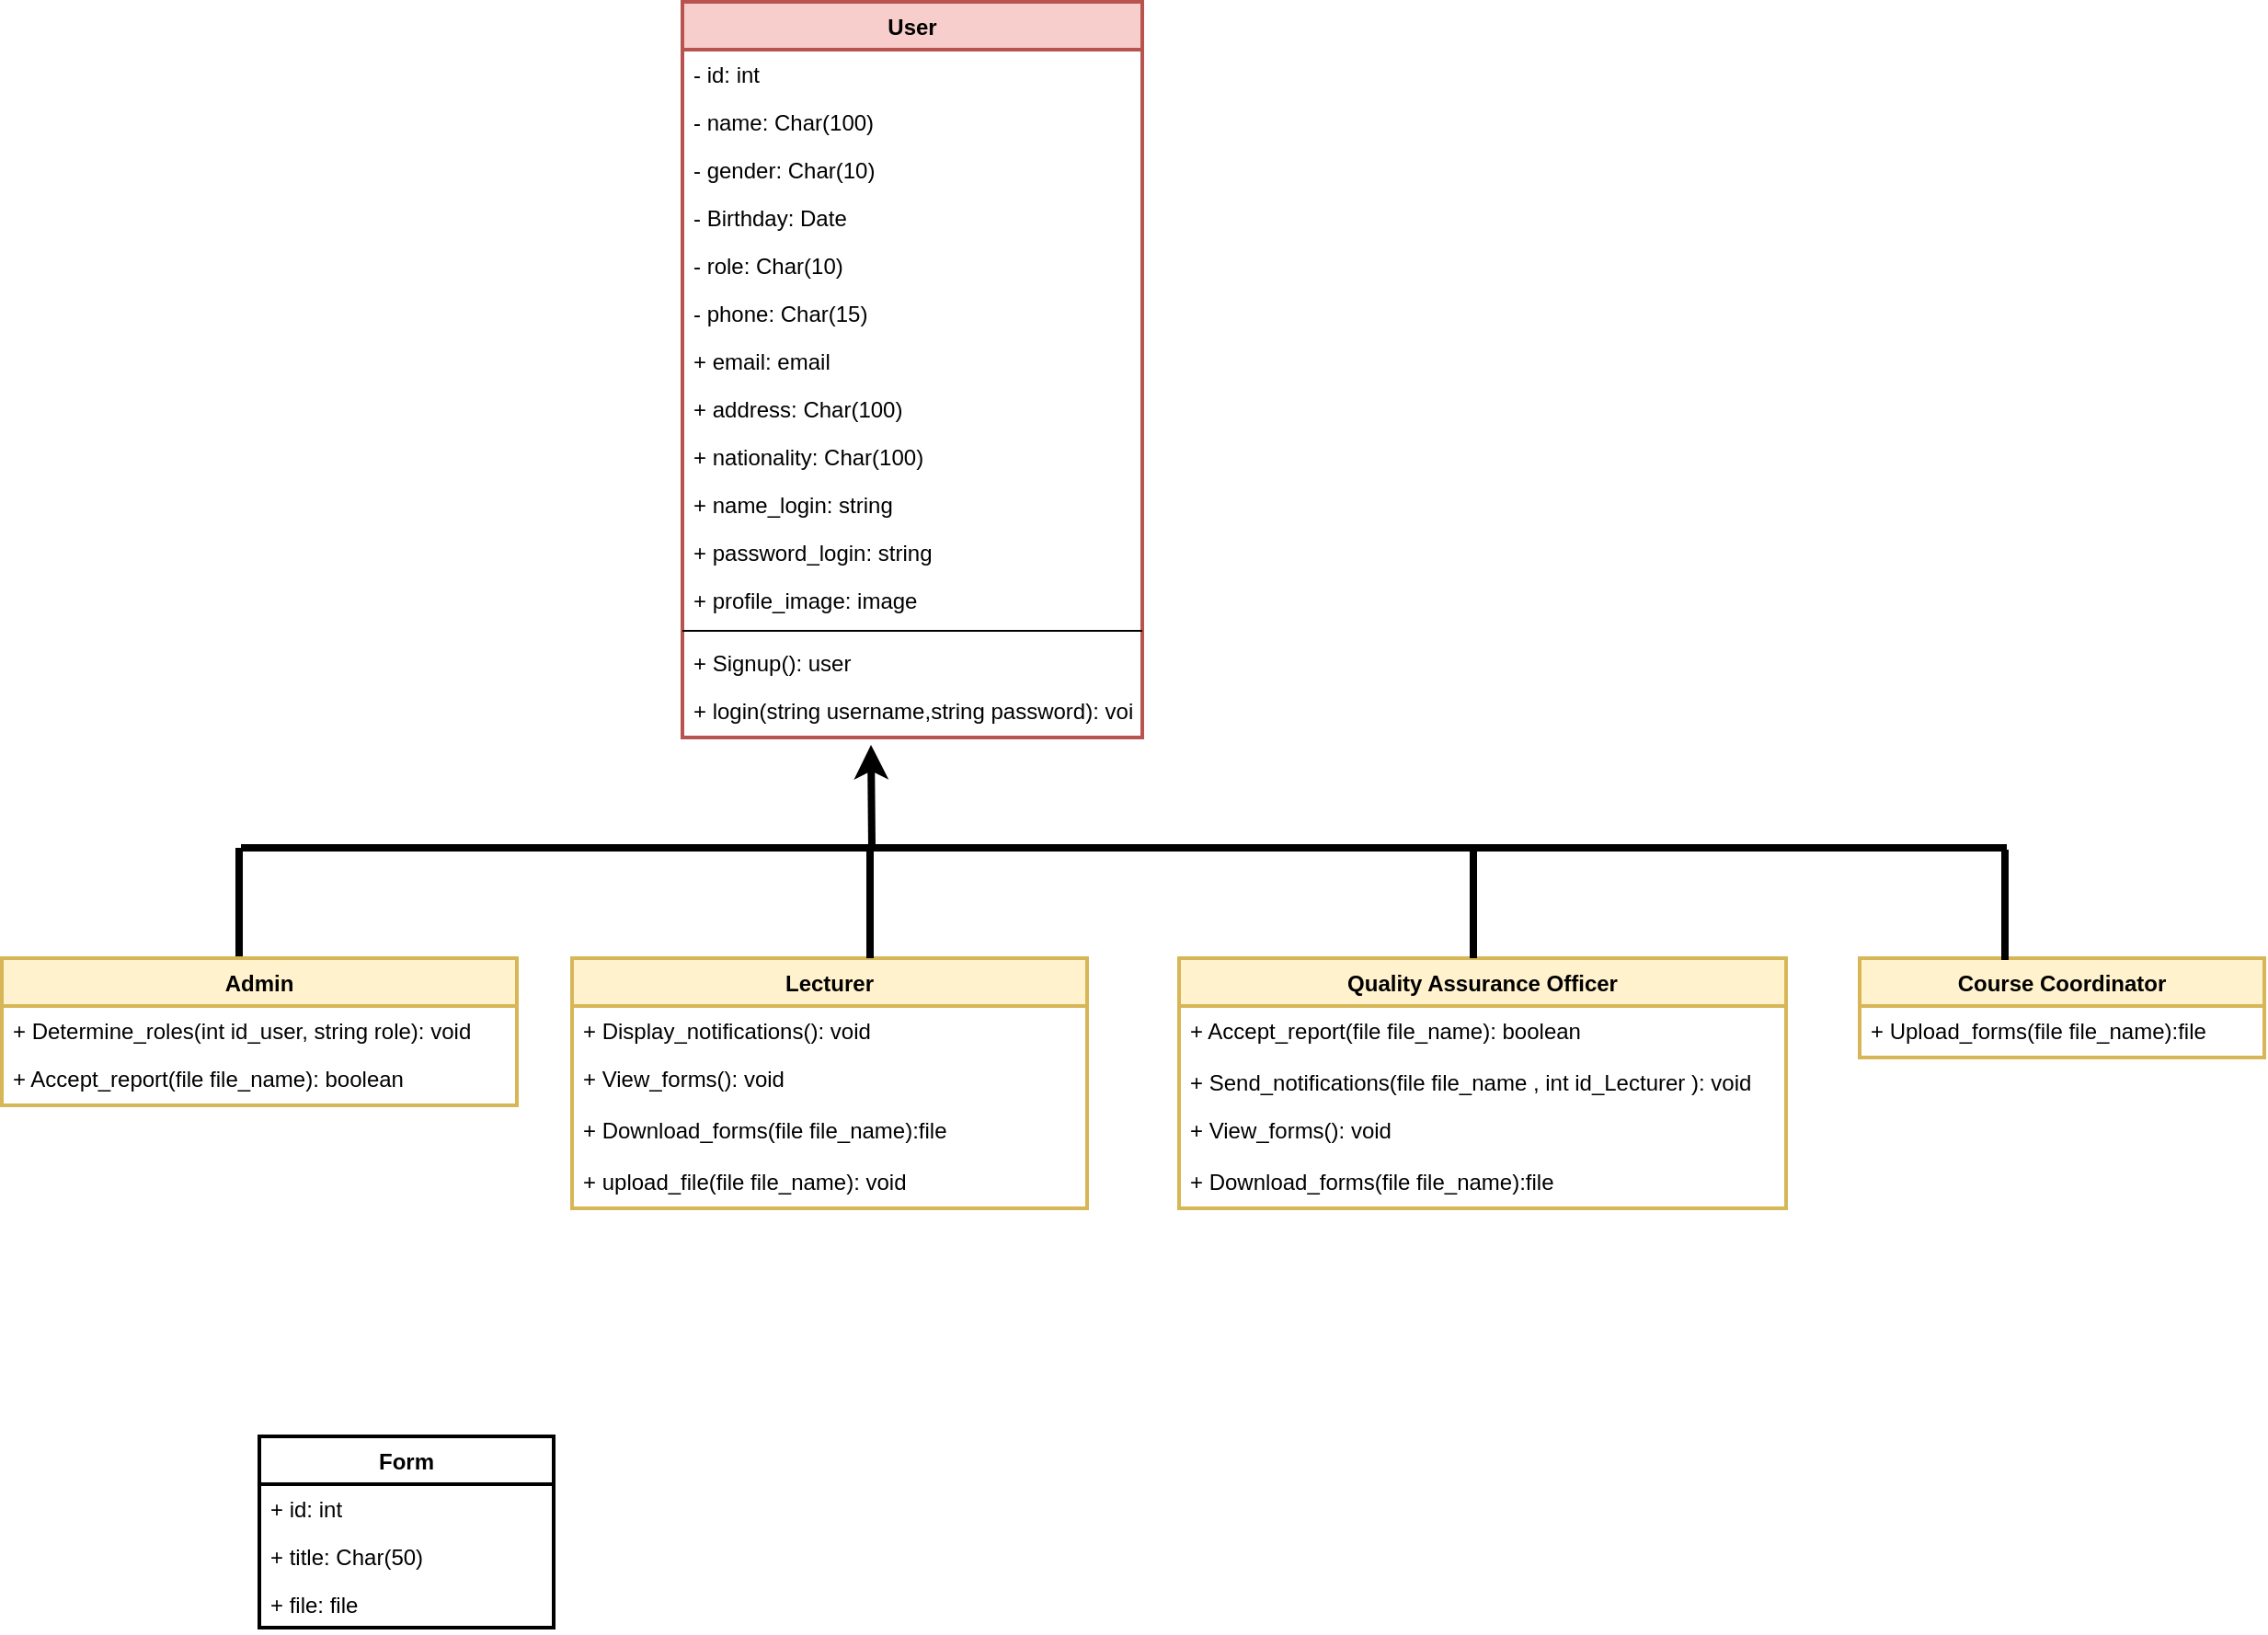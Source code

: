 <mxfile version="20.2.4" type="github">
  <diagram id="ohNdlw7bwoGkjWh1BXIm" name="Page-1">
    <mxGraphModel dx="1877" dy="507" grid="1" gridSize="10" guides="1" tooltips="1" connect="1" arrows="1" fold="1" page="1" pageScale="1" pageWidth="850" pageHeight="1100" math="0" shadow="0">
      <root>
        <mxCell id="0" />
        <mxCell id="1" parent="0" />
        <mxCell id="70P-MDVzB9mslOVrGpy1-1" value="User" style="swimlane;fontStyle=1;align=center;verticalAlign=top;childLayout=stackLayout;horizontal=1;startSize=26;horizontalStack=0;resizeParent=1;resizeParentMax=0;resizeLast=0;collapsible=1;marginBottom=0;strokeWidth=2;fillColor=#f8cecc;strokeColor=#b85450;" vertex="1" parent="1">
          <mxGeometry x="360" y="50" width="250" height="400" as="geometry">
            <mxRectangle x="110" y="80" width="80" height="26" as="alternateBounds" />
          </mxGeometry>
        </mxCell>
        <mxCell id="70P-MDVzB9mslOVrGpy1-2" value="- id: int" style="text;strokeColor=none;fillColor=none;align=left;verticalAlign=top;spacingLeft=4;spacingRight=4;overflow=hidden;rotatable=0;points=[[0,0.5],[1,0.5]];portConstraint=eastwest;" vertex="1" parent="70P-MDVzB9mslOVrGpy1-1">
          <mxGeometry y="26" width="250" height="26" as="geometry" />
        </mxCell>
        <mxCell id="70P-MDVzB9mslOVrGpy1-3" value="- name: Char(100)" style="text;strokeColor=none;fillColor=none;align=left;verticalAlign=top;spacingLeft=4;spacingRight=4;overflow=hidden;rotatable=0;points=[[0,0.5],[1,0.5]];portConstraint=eastwest;" vertex="1" parent="70P-MDVzB9mslOVrGpy1-1">
          <mxGeometry y="52" width="250" height="26" as="geometry" />
        </mxCell>
        <mxCell id="70P-MDVzB9mslOVrGpy1-4" value="- gender: Char(10)" style="text;strokeColor=none;fillColor=none;align=left;verticalAlign=top;spacingLeft=4;spacingRight=4;overflow=hidden;rotatable=0;points=[[0,0.5],[1,0.5]];portConstraint=eastwest;" vertex="1" parent="70P-MDVzB9mslOVrGpy1-1">
          <mxGeometry y="78" width="250" height="26" as="geometry" />
        </mxCell>
        <mxCell id="70P-MDVzB9mslOVrGpy1-5" value="- Birthday: Date" style="text;strokeColor=none;fillColor=none;align=left;verticalAlign=top;spacingLeft=4;spacingRight=4;overflow=hidden;rotatable=0;points=[[0,0.5],[1,0.5]];portConstraint=eastwest;" vertex="1" parent="70P-MDVzB9mslOVrGpy1-1">
          <mxGeometry y="104" width="250" height="26" as="geometry" />
        </mxCell>
        <mxCell id="70P-MDVzB9mslOVrGpy1-6" value="- role: Char(10)" style="text;strokeColor=none;fillColor=none;align=left;verticalAlign=top;spacingLeft=4;spacingRight=4;overflow=hidden;rotatable=0;points=[[0,0.5],[1,0.5]];portConstraint=eastwest;" vertex="1" parent="70P-MDVzB9mslOVrGpy1-1">
          <mxGeometry y="130" width="250" height="26" as="geometry" />
        </mxCell>
        <mxCell id="70P-MDVzB9mslOVrGpy1-7" value="- phone: Char(15)" style="text;strokeColor=none;fillColor=none;align=left;verticalAlign=top;spacingLeft=4;spacingRight=4;overflow=hidden;rotatable=0;points=[[0,0.5],[1,0.5]];portConstraint=eastwest;" vertex="1" parent="70P-MDVzB9mslOVrGpy1-1">
          <mxGeometry y="156" width="250" height="26" as="geometry" />
        </mxCell>
        <mxCell id="70P-MDVzB9mslOVrGpy1-8" value="+ email: email" style="text;strokeColor=none;fillColor=none;align=left;verticalAlign=top;spacingLeft=4;spacingRight=4;overflow=hidden;rotatable=0;points=[[0,0.5],[1,0.5]];portConstraint=eastwest;" vertex="1" parent="70P-MDVzB9mslOVrGpy1-1">
          <mxGeometry y="182" width="250" height="26" as="geometry" />
        </mxCell>
        <mxCell id="70P-MDVzB9mslOVrGpy1-9" value="+ address: Char(100)" style="text;strokeColor=none;fillColor=none;align=left;verticalAlign=top;spacingLeft=4;spacingRight=4;overflow=hidden;rotatable=0;points=[[0,0.5],[1,0.5]];portConstraint=eastwest;" vertex="1" parent="70P-MDVzB9mslOVrGpy1-1">
          <mxGeometry y="208" width="250" height="26" as="geometry" />
        </mxCell>
        <mxCell id="70P-MDVzB9mslOVrGpy1-10" value="+ nationality: Char(100)" style="text;strokeColor=none;fillColor=none;align=left;verticalAlign=top;spacingLeft=4;spacingRight=4;overflow=hidden;rotatable=0;points=[[0,0.5],[1,0.5]];portConstraint=eastwest;fontStyle=0" vertex="1" parent="70P-MDVzB9mslOVrGpy1-1">
          <mxGeometry y="234" width="250" height="26" as="geometry" />
        </mxCell>
        <mxCell id="70P-MDVzB9mslOVrGpy1-11" value="+ name_login: string" style="text;strokeColor=none;fillColor=none;align=left;verticalAlign=top;spacingLeft=4;spacingRight=4;overflow=hidden;rotatable=0;points=[[0,0.5],[1,0.5]];portConstraint=eastwest;" vertex="1" parent="70P-MDVzB9mslOVrGpy1-1">
          <mxGeometry y="260" width="250" height="26" as="geometry" />
        </mxCell>
        <mxCell id="70P-MDVzB9mslOVrGpy1-12" value="+ password_login: string" style="text;strokeColor=none;fillColor=none;align=left;verticalAlign=top;spacingLeft=4;spacingRight=4;overflow=hidden;rotatable=0;points=[[0,0.5],[1,0.5]];portConstraint=eastwest;" vertex="1" parent="70P-MDVzB9mslOVrGpy1-1">
          <mxGeometry y="286" width="250" height="26" as="geometry" />
        </mxCell>
        <mxCell id="70P-MDVzB9mslOVrGpy1-13" value="+ profile_image: image" style="text;strokeColor=none;fillColor=none;align=left;verticalAlign=top;spacingLeft=4;spacingRight=4;overflow=hidden;rotatable=0;points=[[0,0.5],[1,0.5]];portConstraint=eastwest;" vertex="1" parent="70P-MDVzB9mslOVrGpy1-1">
          <mxGeometry y="312" width="250" height="26" as="geometry" />
        </mxCell>
        <mxCell id="70P-MDVzB9mslOVrGpy1-14" value="" style="line;strokeWidth=1;fillColor=none;align=left;verticalAlign=middle;spacingTop=-1;spacingLeft=3;spacingRight=3;rotatable=0;labelPosition=right;points=[];portConstraint=eastwest;" vertex="1" parent="70P-MDVzB9mslOVrGpy1-1">
          <mxGeometry y="338" width="250" height="8" as="geometry" />
        </mxCell>
        <mxCell id="70P-MDVzB9mslOVrGpy1-15" value="+ Signup(): user" style="text;strokeColor=none;fillColor=none;align=left;verticalAlign=top;spacingLeft=4;spacingRight=4;overflow=hidden;rotatable=0;points=[[0,0.5],[1,0.5]];portConstraint=eastwest;" vertex="1" parent="70P-MDVzB9mslOVrGpy1-1">
          <mxGeometry y="346" width="250" height="26" as="geometry" />
        </mxCell>
        <mxCell id="70P-MDVzB9mslOVrGpy1-16" value="+ login(string username,string password): void&#xa;" style="text;strokeColor=none;fillColor=none;align=left;verticalAlign=top;spacingLeft=4;spacingRight=4;overflow=hidden;rotatable=0;points=[[0,0.5],[1,0.5]];portConstraint=eastwest;" vertex="1" parent="70P-MDVzB9mslOVrGpy1-1">
          <mxGeometry y="372" width="250" height="28" as="geometry" />
        </mxCell>
        <mxCell id="70P-MDVzB9mslOVrGpy1-17" value="" style="endArrow=classic;html=1;rounded=0;strokeWidth=4;" edge="1" parent="1">
          <mxGeometry width="50" height="50" relative="1" as="geometry">
            <mxPoint x="463" y="510" as="sourcePoint" />
            <mxPoint x="462.5" y="454" as="targetPoint" />
          </mxGeometry>
        </mxCell>
        <mxCell id="70P-MDVzB9mslOVrGpy1-18" value="" style="endArrow=none;html=1;rounded=0;strokeWidth=4;" edge="1" parent="1">
          <mxGeometry width="50" height="50" relative="1" as="geometry">
            <mxPoint x="120" y="510" as="sourcePoint" />
            <mxPoint x="1080" y="510" as="targetPoint" />
            <Array as="points" />
          </mxGeometry>
        </mxCell>
        <mxCell id="70P-MDVzB9mslOVrGpy1-19" value="" style="endArrow=none;html=1;rounded=0;strokeWidth=4;" edge="1" parent="1">
          <mxGeometry width="50" height="50" relative="1" as="geometry">
            <mxPoint x="119" y="570" as="sourcePoint" />
            <mxPoint x="119" y="510" as="targetPoint" />
          </mxGeometry>
        </mxCell>
        <mxCell id="70P-MDVzB9mslOVrGpy1-20" value="Admin" style="swimlane;fontStyle=1;align=center;verticalAlign=top;childLayout=stackLayout;horizontal=1;startSize=26;horizontalStack=0;resizeParent=1;resizeParentMax=0;resizeLast=0;collapsible=1;marginBottom=0;strokeWidth=2;fillColor=#fff2cc;strokeColor=#d6b656;" vertex="1" parent="1">
          <mxGeometry x="-10" y="570" width="280" height="80" as="geometry">
            <mxRectangle x="110" y="80" width="80" height="26" as="alternateBounds" />
          </mxGeometry>
        </mxCell>
        <mxCell id="70P-MDVzB9mslOVrGpy1-21" value="+ Determine_roles(int id_user, string role): void" style="text;strokeColor=none;fillColor=none;align=left;verticalAlign=top;spacingLeft=4;spacingRight=4;overflow=hidden;rotatable=0;points=[[0,0.5],[1,0.5]];portConstraint=eastwest;" vertex="1" parent="70P-MDVzB9mslOVrGpy1-20">
          <mxGeometry y="26" width="280" height="26" as="geometry" />
        </mxCell>
        <mxCell id="70P-MDVzB9mslOVrGpy1-22" value="+ Accept_report(file file_name): boolean&#xa;" style="text;strokeColor=none;fillColor=none;align=left;verticalAlign=top;spacingLeft=4;spacingRight=4;overflow=hidden;rotatable=0;points=[[0,0.5],[1,0.5]];portConstraint=eastwest;" vertex="1" parent="70P-MDVzB9mslOVrGpy1-20">
          <mxGeometry y="52" width="280" height="28" as="geometry" />
        </mxCell>
        <mxCell id="70P-MDVzB9mslOVrGpy1-30" value="Form" style="swimlane;fontStyle=1;align=center;verticalAlign=top;childLayout=stackLayout;horizontal=1;startSize=26;horizontalStack=0;resizeParent=1;resizeParentMax=0;resizeLast=0;collapsible=1;marginBottom=0;strokeWidth=2;" vertex="1" parent="1">
          <mxGeometry x="130" y="830" width="160" height="104" as="geometry">
            <mxRectangle x="160" y="1040" width="80" height="26" as="alternateBounds" />
          </mxGeometry>
        </mxCell>
        <mxCell id="70P-MDVzB9mslOVrGpy1-31" value="+ id: int" style="text;strokeColor=none;fillColor=none;align=left;verticalAlign=top;spacingLeft=4;spacingRight=4;overflow=hidden;rotatable=0;points=[[0,0.5],[1,0.5]];portConstraint=eastwest;" vertex="1" parent="70P-MDVzB9mslOVrGpy1-30">
          <mxGeometry y="26" width="160" height="26" as="geometry" />
        </mxCell>
        <mxCell id="70P-MDVzB9mslOVrGpy1-32" value="+ title: Char(50)" style="text;strokeColor=none;fillColor=none;align=left;verticalAlign=top;spacingLeft=4;spacingRight=4;overflow=hidden;rotatable=0;points=[[0,0.5],[1,0.5]];portConstraint=eastwest;" vertex="1" parent="70P-MDVzB9mslOVrGpy1-30">
          <mxGeometry y="52" width="160" height="26" as="geometry" />
        </mxCell>
        <mxCell id="70P-MDVzB9mslOVrGpy1-33" value="+ file: file" style="text;strokeColor=none;fillColor=none;align=left;verticalAlign=top;spacingLeft=4;spacingRight=4;overflow=hidden;rotatable=0;points=[[0,0.5],[1,0.5]];portConstraint=eastwest;" vertex="1" parent="70P-MDVzB9mslOVrGpy1-30">
          <mxGeometry y="78" width="160" height="26" as="geometry" />
        </mxCell>
        <mxCell id="70P-MDVzB9mslOVrGpy1-39" value="Lecturer" style="swimlane;fontStyle=1;align=center;verticalAlign=top;childLayout=stackLayout;horizontal=1;startSize=26;horizontalStack=0;resizeParent=1;resizeParentMax=0;resizeLast=0;collapsible=1;marginBottom=0;strokeWidth=2;fillColor=#fff2cc;strokeColor=#d6b656;" vertex="1" parent="1">
          <mxGeometry x="300" y="570" width="280" height="136" as="geometry">
            <mxRectangle x="110" y="80" width="80" height="26" as="alternateBounds" />
          </mxGeometry>
        </mxCell>
        <mxCell id="70P-MDVzB9mslOVrGpy1-40" value="+ Display_notifications(): void" style="text;strokeColor=none;fillColor=none;align=left;verticalAlign=top;spacingLeft=4;spacingRight=4;overflow=hidden;rotatable=0;points=[[0,0.5],[1,0.5]];portConstraint=eastwest;" vertex="1" parent="70P-MDVzB9mslOVrGpy1-39">
          <mxGeometry y="26" width="280" height="26" as="geometry" />
        </mxCell>
        <mxCell id="70P-MDVzB9mslOVrGpy1-43" value="+ View_forms(): void&#xa;" style="text;strokeColor=none;fillColor=none;align=left;verticalAlign=top;spacingLeft=4;spacingRight=4;overflow=hidden;rotatable=0;points=[[0,0.5],[1,0.5]];portConstraint=eastwest;" vertex="1" parent="70P-MDVzB9mslOVrGpy1-39">
          <mxGeometry y="52" width="280" height="28" as="geometry" />
        </mxCell>
        <mxCell id="70P-MDVzB9mslOVrGpy1-44" value="+ Download_forms(file file_name):file&#xa;" style="text;strokeColor=none;fillColor=none;align=left;verticalAlign=top;spacingLeft=4;spacingRight=4;overflow=hidden;rotatable=0;points=[[0,0.5],[1,0.5]];portConstraint=eastwest;" vertex="1" parent="70P-MDVzB9mslOVrGpy1-39">
          <mxGeometry y="80" width="280" height="28" as="geometry" />
        </mxCell>
        <mxCell id="70P-MDVzB9mslOVrGpy1-41" value="+ upload_file(file file_name): void&#xa;" style="text;strokeColor=none;fillColor=none;align=left;verticalAlign=top;spacingLeft=4;spacingRight=4;overflow=hidden;rotatable=0;points=[[0,0.5],[1,0.5]];portConstraint=eastwest;" vertex="1" parent="70P-MDVzB9mslOVrGpy1-39">
          <mxGeometry y="108" width="280" height="28" as="geometry" />
        </mxCell>
        <mxCell id="70P-MDVzB9mslOVrGpy1-42" value="" style="endArrow=none;html=1;rounded=0;strokeWidth=4;" edge="1" parent="1">
          <mxGeometry width="50" height="50" relative="1" as="geometry">
            <mxPoint x="462" y="570" as="sourcePoint" />
            <mxPoint x="462" y="510" as="targetPoint" />
          </mxGeometry>
        </mxCell>
        <mxCell id="70P-MDVzB9mslOVrGpy1-45" value="Quality Assurance Officer" style="swimlane;fontStyle=1;align=center;verticalAlign=top;childLayout=stackLayout;horizontal=1;startSize=26;horizontalStack=0;resizeParent=1;resizeParentMax=0;resizeLast=0;collapsible=1;marginBottom=0;strokeWidth=2;fillColor=#fff2cc;strokeColor=#d6b656;" vertex="1" parent="1">
          <mxGeometry x="630" y="570" width="330" height="136" as="geometry">
            <mxRectangle x="110" y="80" width="80" height="26" as="alternateBounds" />
          </mxGeometry>
        </mxCell>
        <mxCell id="70P-MDVzB9mslOVrGpy1-51" value="+ Accept_report(file file_name): boolean&#xa;" style="text;strokeColor=none;fillColor=none;align=left;verticalAlign=top;spacingLeft=4;spacingRight=4;overflow=hidden;rotatable=0;points=[[0,0.5],[1,0.5]];portConstraint=eastwest;" vertex="1" parent="70P-MDVzB9mslOVrGpy1-45">
          <mxGeometry y="26" width="330" height="28" as="geometry" />
        </mxCell>
        <mxCell id="70P-MDVzB9mslOVrGpy1-52" value="+ Send_notifications(file file_name , int id_Lecturer ): void" style="text;strokeColor=none;fillColor=none;align=left;verticalAlign=top;spacingLeft=4;spacingRight=4;overflow=hidden;rotatable=0;points=[[0,0.5],[1,0.5]];portConstraint=eastwest;" vertex="1" parent="70P-MDVzB9mslOVrGpy1-45">
          <mxGeometry y="54" width="330" height="26" as="geometry" />
        </mxCell>
        <mxCell id="70P-MDVzB9mslOVrGpy1-47" value="+ View_forms(): void&#xa;" style="text;strokeColor=none;fillColor=none;align=left;verticalAlign=top;spacingLeft=4;spacingRight=4;overflow=hidden;rotatable=0;points=[[0,0.5],[1,0.5]];portConstraint=eastwest;" vertex="1" parent="70P-MDVzB9mslOVrGpy1-45">
          <mxGeometry y="80" width="330" height="28" as="geometry" />
        </mxCell>
        <mxCell id="70P-MDVzB9mslOVrGpy1-48" value="+ Download_forms(file file_name):file&#xa;" style="text;strokeColor=none;fillColor=none;align=left;verticalAlign=top;spacingLeft=4;spacingRight=4;overflow=hidden;rotatable=0;points=[[0,0.5],[1,0.5]];portConstraint=eastwest;" vertex="1" parent="70P-MDVzB9mslOVrGpy1-45">
          <mxGeometry y="108" width="330" height="28" as="geometry" />
        </mxCell>
        <mxCell id="70P-MDVzB9mslOVrGpy1-50" value="" style="endArrow=none;html=1;rounded=0;strokeWidth=4;" edge="1" parent="1">
          <mxGeometry width="50" height="50" relative="1" as="geometry">
            <mxPoint x="790" y="570" as="sourcePoint" />
            <mxPoint x="790" y="510" as="targetPoint" />
          </mxGeometry>
        </mxCell>
        <mxCell id="70P-MDVzB9mslOVrGpy1-54" value="Course Coordinator" style="swimlane;fontStyle=1;align=center;verticalAlign=top;childLayout=stackLayout;horizontal=1;startSize=26;horizontalStack=0;resizeParent=1;resizeParentMax=0;resizeLast=0;collapsible=1;marginBottom=0;strokeWidth=2;fillColor=#fff2cc;strokeColor=#d6b656;" vertex="1" parent="1">
          <mxGeometry x="1000" y="570" width="220" height="54" as="geometry">
            <mxRectangle x="110" y="80" width="80" height="26" as="alternateBounds" />
          </mxGeometry>
        </mxCell>
        <mxCell id="70P-MDVzB9mslOVrGpy1-58" value="+ Upload_forms(file file_name):file&#xa;" style="text;strokeColor=none;fillColor=none;align=left;verticalAlign=top;spacingLeft=4;spacingRight=4;overflow=hidden;rotatable=0;points=[[0,0.5],[1,0.5]];portConstraint=eastwest;" vertex="1" parent="70P-MDVzB9mslOVrGpy1-54">
          <mxGeometry y="26" width="220" height="28" as="geometry" />
        </mxCell>
        <mxCell id="70P-MDVzB9mslOVrGpy1-59" value="" style="endArrow=none;html=1;rounded=0;strokeWidth=4;" edge="1" parent="1">
          <mxGeometry width="50" height="50" relative="1" as="geometry">
            <mxPoint x="1079" y="571" as="sourcePoint" />
            <mxPoint x="1079" y="511" as="targetPoint" />
          </mxGeometry>
        </mxCell>
      </root>
    </mxGraphModel>
  </diagram>
</mxfile>
